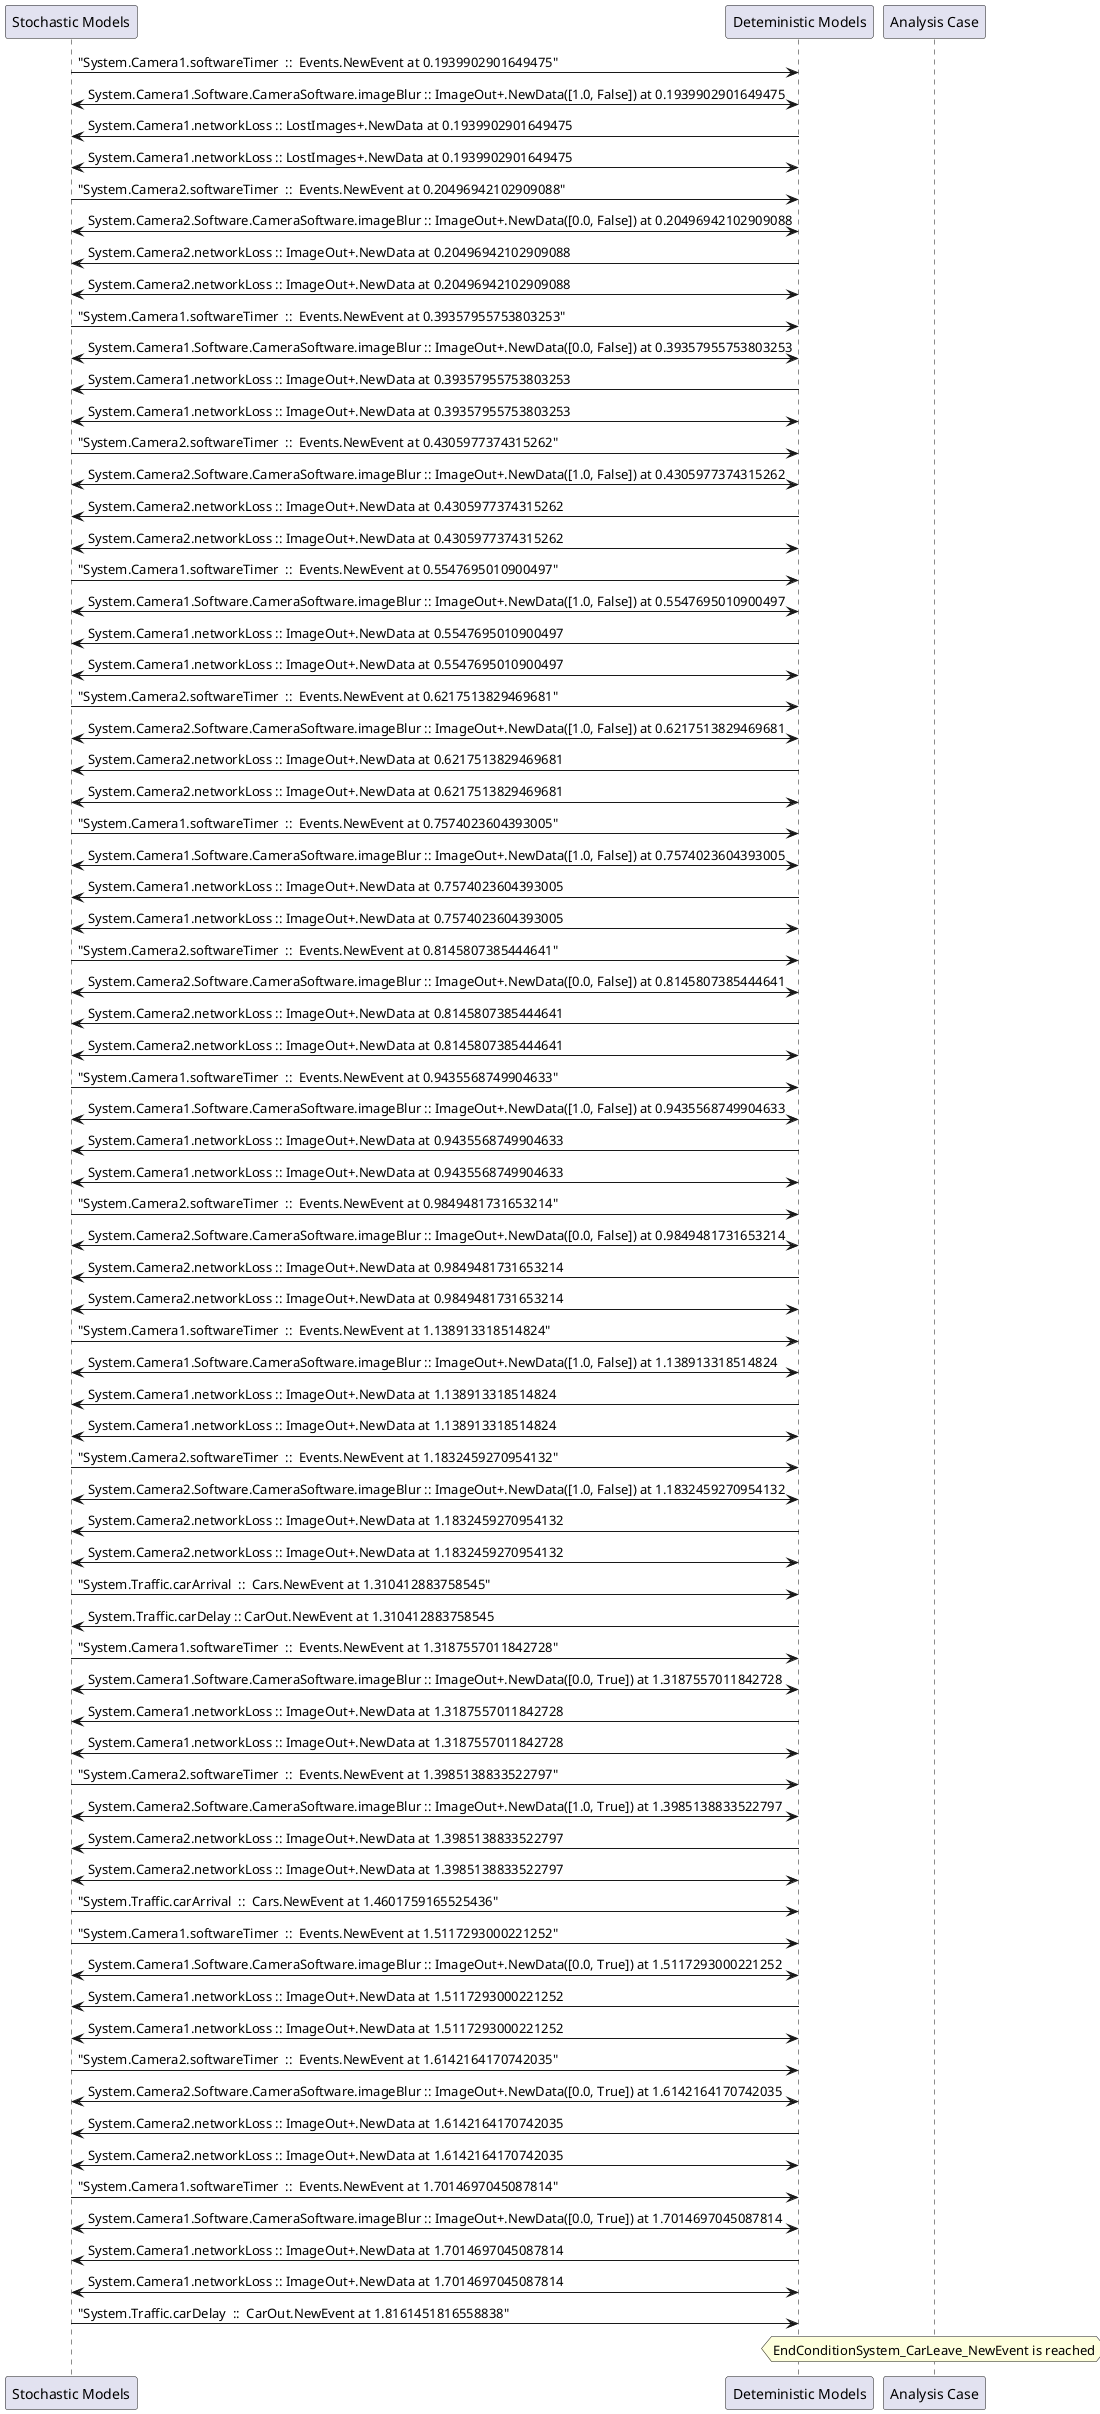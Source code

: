 
	@startuml
	participant "Stochastic Models" as stochmodel
	participant "Deteministic Models" as detmodel
	participant "Analysis Case" as analysis
	{33783_stop} stochmodel -> detmodel : "System.Camera1.softwareTimer  ::  Events.NewEvent at 0.1939902901649475"
detmodel <-> stochmodel : System.Camera1.Software.CameraSoftware.imageBlur :: ImageOut+.NewData([1.0, False]) at 0.1939902901649475
detmodel -> stochmodel : System.Camera1.networkLoss :: LostImages+.NewData at 0.1939902901649475
detmodel <-> stochmodel : System.Camera1.networkLoss :: LostImages+.NewData at 0.1939902901649475
{33799_stop} stochmodel -> detmodel : "System.Camera2.softwareTimer  ::  Events.NewEvent at 0.20496942102909088"
detmodel <-> stochmodel : System.Camera2.Software.CameraSoftware.imageBlur :: ImageOut+.NewData([0.0, False]) at 0.20496942102909088
detmodel -> stochmodel : System.Camera2.networkLoss :: ImageOut+.NewData at 0.20496942102909088
detmodel <-> stochmodel : System.Camera2.networkLoss :: ImageOut+.NewData at 0.20496942102909088
{33784_stop} stochmodel -> detmodel : "System.Camera1.softwareTimer  ::  Events.NewEvent at 0.39357955753803253"
detmodel <-> stochmodel : System.Camera1.Software.CameraSoftware.imageBlur :: ImageOut+.NewData([0.0, False]) at 0.39357955753803253
detmodel -> stochmodel : System.Camera1.networkLoss :: ImageOut+.NewData at 0.39357955753803253
detmodel <-> stochmodel : System.Camera1.networkLoss :: ImageOut+.NewData at 0.39357955753803253
{33800_stop} stochmodel -> detmodel : "System.Camera2.softwareTimer  ::  Events.NewEvent at 0.4305977374315262"
detmodel <-> stochmodel : System.Camera2.Software.CameraSoftware.imageBlur :: ImageOut+.NewData([1.0, False]) at 0.4305977374315262
detmodel -> stochmodel : System.Camera2.networkLoss :: ImageOut+.NewData at 0.4305977374315262
detmodel <-> stochmodel : System.Camera2.networkLoss :: ImageOut+.NewData at 0.4305977374315262
{33785_stop} stochmodel -> detmodel : "System.Camera1.softwareTimer  ::  Events.NewEvent at 0.5547695010900497"
detmodel <-> stochmodel : System.Camera1.Software.CameraSoftware.imageBlur :: ImageOut+.NewData([1.0, False]) at 0.5547695010900497
detmodel -> stochmodel : System.Camera1.networkLoss :: ImageOut+.NewData at 0.5547695010900497
detmodel <-> stochmodel : System.Camera1.networkLoss :: ImageOut+.NewData at 0.5547695010900497
{33801_stop} stochmodel -> detmodel : "System.Camera2.softwareTimer  ::  Events.NewEvent at 0.6217513829469681"
detmodel <-> stochmodel : System.Camera2.Software.CameraSoftware.imageBlur :: ImageOut+.NewData([1.0, False]) at 0.6217513829469681
detmodel -> stochmodel : System.Camera2.networkLoss :: ImageOut+.NewData at 0.6217513829469681
detmodel <-> stochmodel : System.Camera2.networkLoss :: ImageOut+.NewData at 0.6217513829469681
{33786_stop} stochmodel -> detmodel : "System.Camera1.softwareTimer  ::  Events.NewEvent at 0.7574023604393005"
detmodel <-> stochmodel : System.Camera1.Software.CameraSoftware.imageBlur :: ImageOut+.NewData([1.0, False]) at 0.7574023604393005
detmodel -> stochmodel : System.Camera1.networkLoss :: ImageOut+.NewData at 0.7574023604393005
detmodel <-> stochmodel : System.Camera1.networkLoss :: ImageOut+.NewData at 0.7574023604393005
{33802_stop} stochmodel -> detmodel : "System.Camera2.softwareTimer  ::  Events.NewEvent at 0.8145807385444641"
detmodel <-> stochmodel : System.Camera2.Software.CameraSoftware.imageBlur :: ImageOut+.NewData([0.0, False]) at 0.8145807385444641
detmodel -> stochmodel : System.Camera2.networkLoss :: ImageOut+.NewData at 0.8145807385444641
detmodel <-> stochmodel : System.Camera2.networkLoss :: ImageOut+.NewData at 0.8145807385444641
{33787_stop} stochmodel -> detmodel : "System.Camera1.softwareTimer  ::  Events.NewEvent at 0.9435568749904633"
detmodel <-> stochmodel : System.Camera1.Software.CameraSoftware.imageBlur :: ImageOut+.NewData([1.0, False]) at 0.9435568749904633
detmodel -> stochmodel : System.Camera1.networkLoss :: ImageOut+.NewData at 0.9435568749904633
detmodel <-> stochmodel : System.Camera1.networkLoss :: ImageOut+.NewData at 0.9435568749904633
{33803_stop} stochmodel -> detmodel : "System.Camera2.softwareTimer  ::  Events.NewEvent at 0.9849481731653214"
detmodel <-> stochmodel : System.Camera2.Software.CameraSoftware.imageBlur :: ImageOut+.NewData([0.0, False]) at 0.9849481731653214
detmodel -> stochmodel : System.Camera2.networkLoss :: ImageOut+.NewData at 0.9849481731653214
detmodel <-> stochmodel : System.Camera2.networkLoss :: ImageOut+.NewData at 0.9849481731653214
{33788_stop} stochmodel -> detmodel : "System.Camera1.softwareTimer  ::  Events.NewEvent at 1.138913318514824"
detmodel <-> stochmodel : System.Camera1.Software.CameraSoftware.imageBlur :: ImageOut+.NewData([1.0, False]) at 1.138913318514824
detmodel -> stochmodel : System.Camera1.networkLoss :: ImageOut+.NewData at 1.138913318514824
detmodel <-> stochmodel : System.Camera1.networkLoss :: ImageOut+.NewData at 1.138913318514824
{33804_stop} stochmodel -> detmodel : "System.Camera2.softwareTimer  ::  Events.NewEvent at 1.1832459270954132"
detmodel <-> stochmodel : System.Camera2.Software.CameraSoftware.imageBlur :: ImageOut+.NewData([1.0, False]) at 1.1832459270954132
detmodel -> stochmodel : System.Camera2.networkLoss :: ImageOut+.NewData at 1.1832459270954132
detmodel <-> stochmodel : System.Camera2.networkLoss :: ImageOut+.NewData at 1.1832459270954132
{33815_stop} stochmodel -> detmodel : "System.Traffic.carArrival  ::  Cars.NewEvent at 1.310412883758545"
{33822_start} detmodel -> stochmodel : System.Traffic.carDelay :: CarOut.NewEvent at 1.310412883758545
{33789_stop} stochmodel -> detmodel : "System.Camera1.softwareTimer  ::  Events.NewEvent at 1.3187557011842728"
detmodel <-> stochmodel : System.Camera1.Software.CameraSoftware.imageBlur :: ImageOut+.NewData([0.0, True]) at 1.3187557011842728
detmodel -> stochmodel : System.Camera1.networkLoss :: ImageOut+.NewData at 1.3187557011842728
detmodel <-> stochmodel : System.Camera1.networkLoss :: ImageOut+.NewData at 1.3187557011842728
{33805_stop} stochmodel -> detmodel : "System.Camera2.softwareTimer  ::  Events.NewEvent at 1.3985138833522797"
detmodel <-> stochmodel : System.Camera2.Software.CameraSoftware.imageBlur :: ImageOut+.NewData([1.0, True]) at 1.3985138833522797
detmodel -> stochmodel : System.Camera2.networkLoss :: ImageOut+.NewData at 1.3985138833522797
detmodel <-> stochmodel : System.Camera2.networkLoss :: ImageOut+.NewData at 1.3985138833522797
{33816_stop} stochmodel -> detmodel : "System.Traffic.carArrival  ::  Cars.NewEvent at 1.4601759165525436"
{33790_stop} stochmodel -> detmodel : "System.Camera1.softwareTimer  ::  Events.NewEvent at 1.5117293000221252"
detmodel <-> stochmodel : System.Camera1.Software.CameraSoftware.imageBlur :: ImageOut+.NewData([0.0, True]) at 1.5117293000221252
detmodel -> stochmodel : System.Camera1.networkLoss :: ImageOut+.NewData at 1.5117293000221252
detmodel <-> stochmodel : System.Camera1.networkLoss :: ImageOut+.NewData at 1.5117293000221252
{33806_stop} stochmodel -> detmodel : "System.Camera2.softwareTimer  ::  Events.NewEvent at 1.6142164170742035"
detmodel <-> stochmodel : System.Camera2.Software.CameraSoftware.imageBlur :: ImageOut+.NewData([0.0, True]) at 1.6142164170742035
detmodel -> stochmodel : System.Camera2.networkLoss :: ImageOut+.NewData at 1.6142164170742035
detmodel <-> stochmodel : System.Camera2.networkLoss :: ImageOut+.NewData at 1.6142164170742035
{33791_stop} stochmodel -> detmodel : "System.Camera1.softwareTimer  ::  Events.NewEvent at 1.7014697045087814"
detmodel <-> stochmodel : System.Camera1.Software.CameraSoftware.imageBlur :: ImageOut+.NewData([0.0, True]) at 1.7014697045087814
detmodel -> stochmodel : System.Camera1.networkLoss :: ImageOut+.NewData at 1.7014697045087814
detmodel <-> stochmodel : System.Camera1.networkLoss :: ImageOut+.NewData at 1.7014697045087814
{33822_stop} stochmodel -> detmodel : "System.Traffic.carDelay  ::  CarOut.NewEvent at 1.8161451816558838"
{33822_start} <-> {33822_stop} : delay
hnote over analysis 
EndConditionSystem_CarLeave_NewEvent is reached
endnote
@enduml